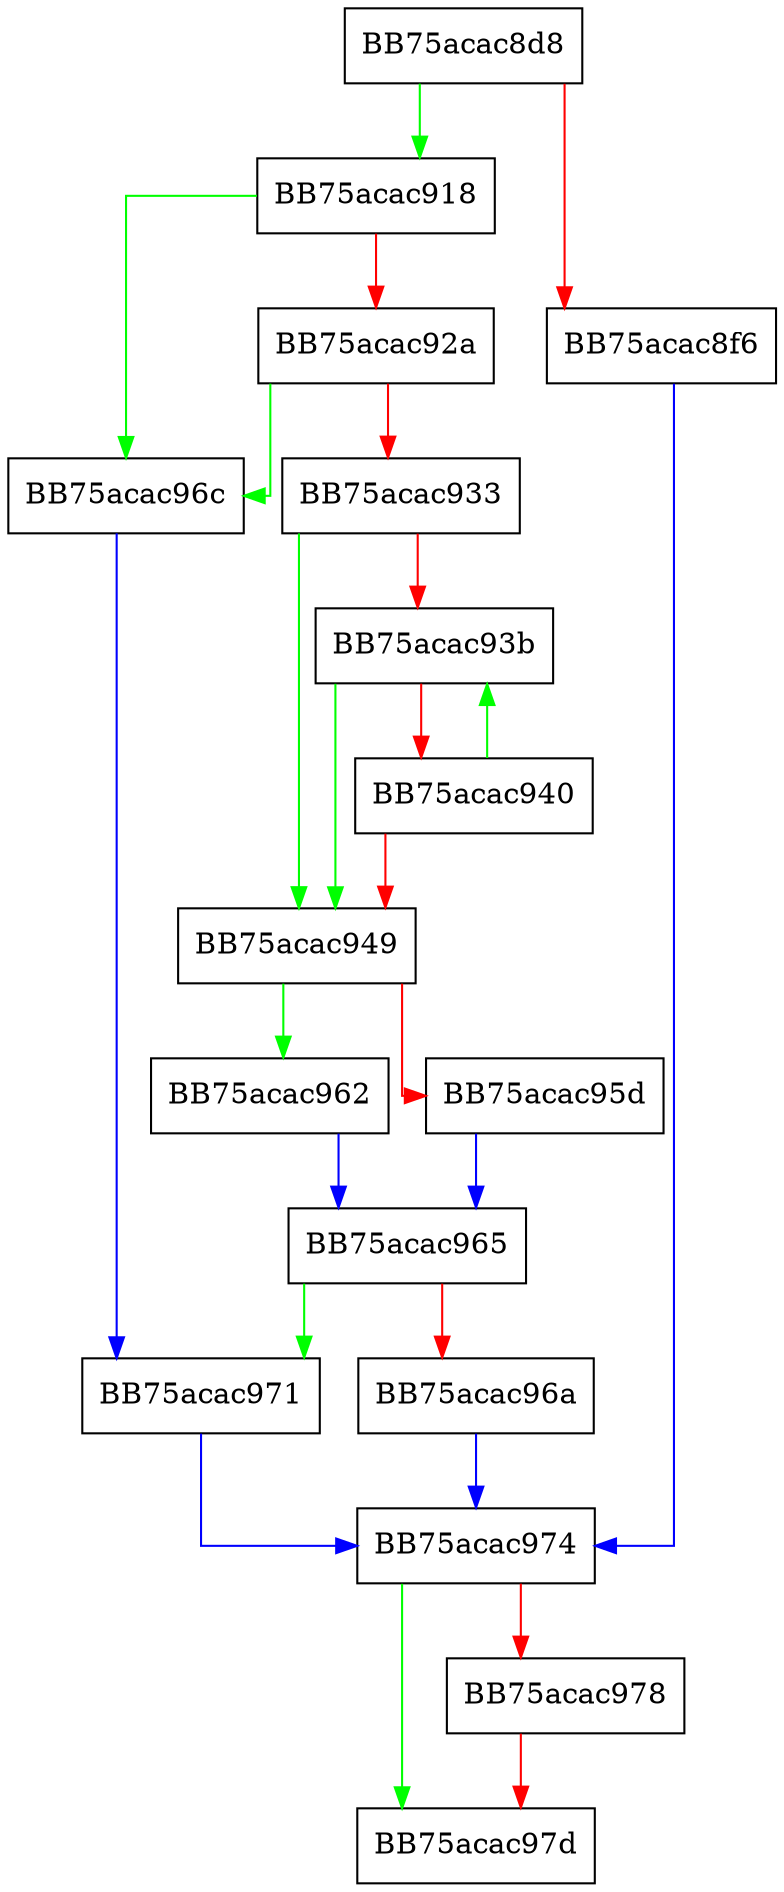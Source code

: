 digraph StringLength {
  node [shape="box"];
  graph [splines=ortho];
  BB75acac8d8 -> BB75acac918 [color="green"];
  BB75acac8d8 -> BB75acac8f6 [color="red"];
  BB75acac8f6 -> BB75acac974 [color="blue"];
  BB75acac918 -> BB75acac96c [color="green"];
  BB75acac918 -> BB75acac92a [color="red"];
  BB75acac92a -> BB75acac96c [color="green"];
  BB75acac92a -> BB75acac933 [color="red"];
  BB75acac933 -> BB75acac949 [color="green"];
  BB75acac933 -> BB75acac93b [color="red"];
  BB75acac93b -> BB75acac949 [color="green"];
  BB75acac93b -> BB75acac940 [color="red"];
  BB75acac940 -> BB75acac93b [color="green"];
  BB75acac940 -> BB75acac949 [color="red"];
  BB75acac949 -> BB75acac962 [color="green"];
  BB75acac949 -> BB75acac95d [color="red"];
  BB75acac95d -> BB75acac965 [color="blue"];
  BB75acac962 -> BB75acac965 [color="blue"];
  BB75acac965 -> BB75acac971 [color="green"];
  BB75acac965 -> BB75acac96a [color="red"];
  BB75acac96a -> BB75acac974 [color="blue"];
  BB75acac96c -> BB75acac971 [color="blue"];
  BB75acac971 -> BB75acac974 [color="blue"];
  BB75acac974 -> BB75acac97d [color="green"];
  BB75acac974 -> BB75acac978 [color="red"];
  BB75acac978 -> BB75acac97d [color="red"];
}